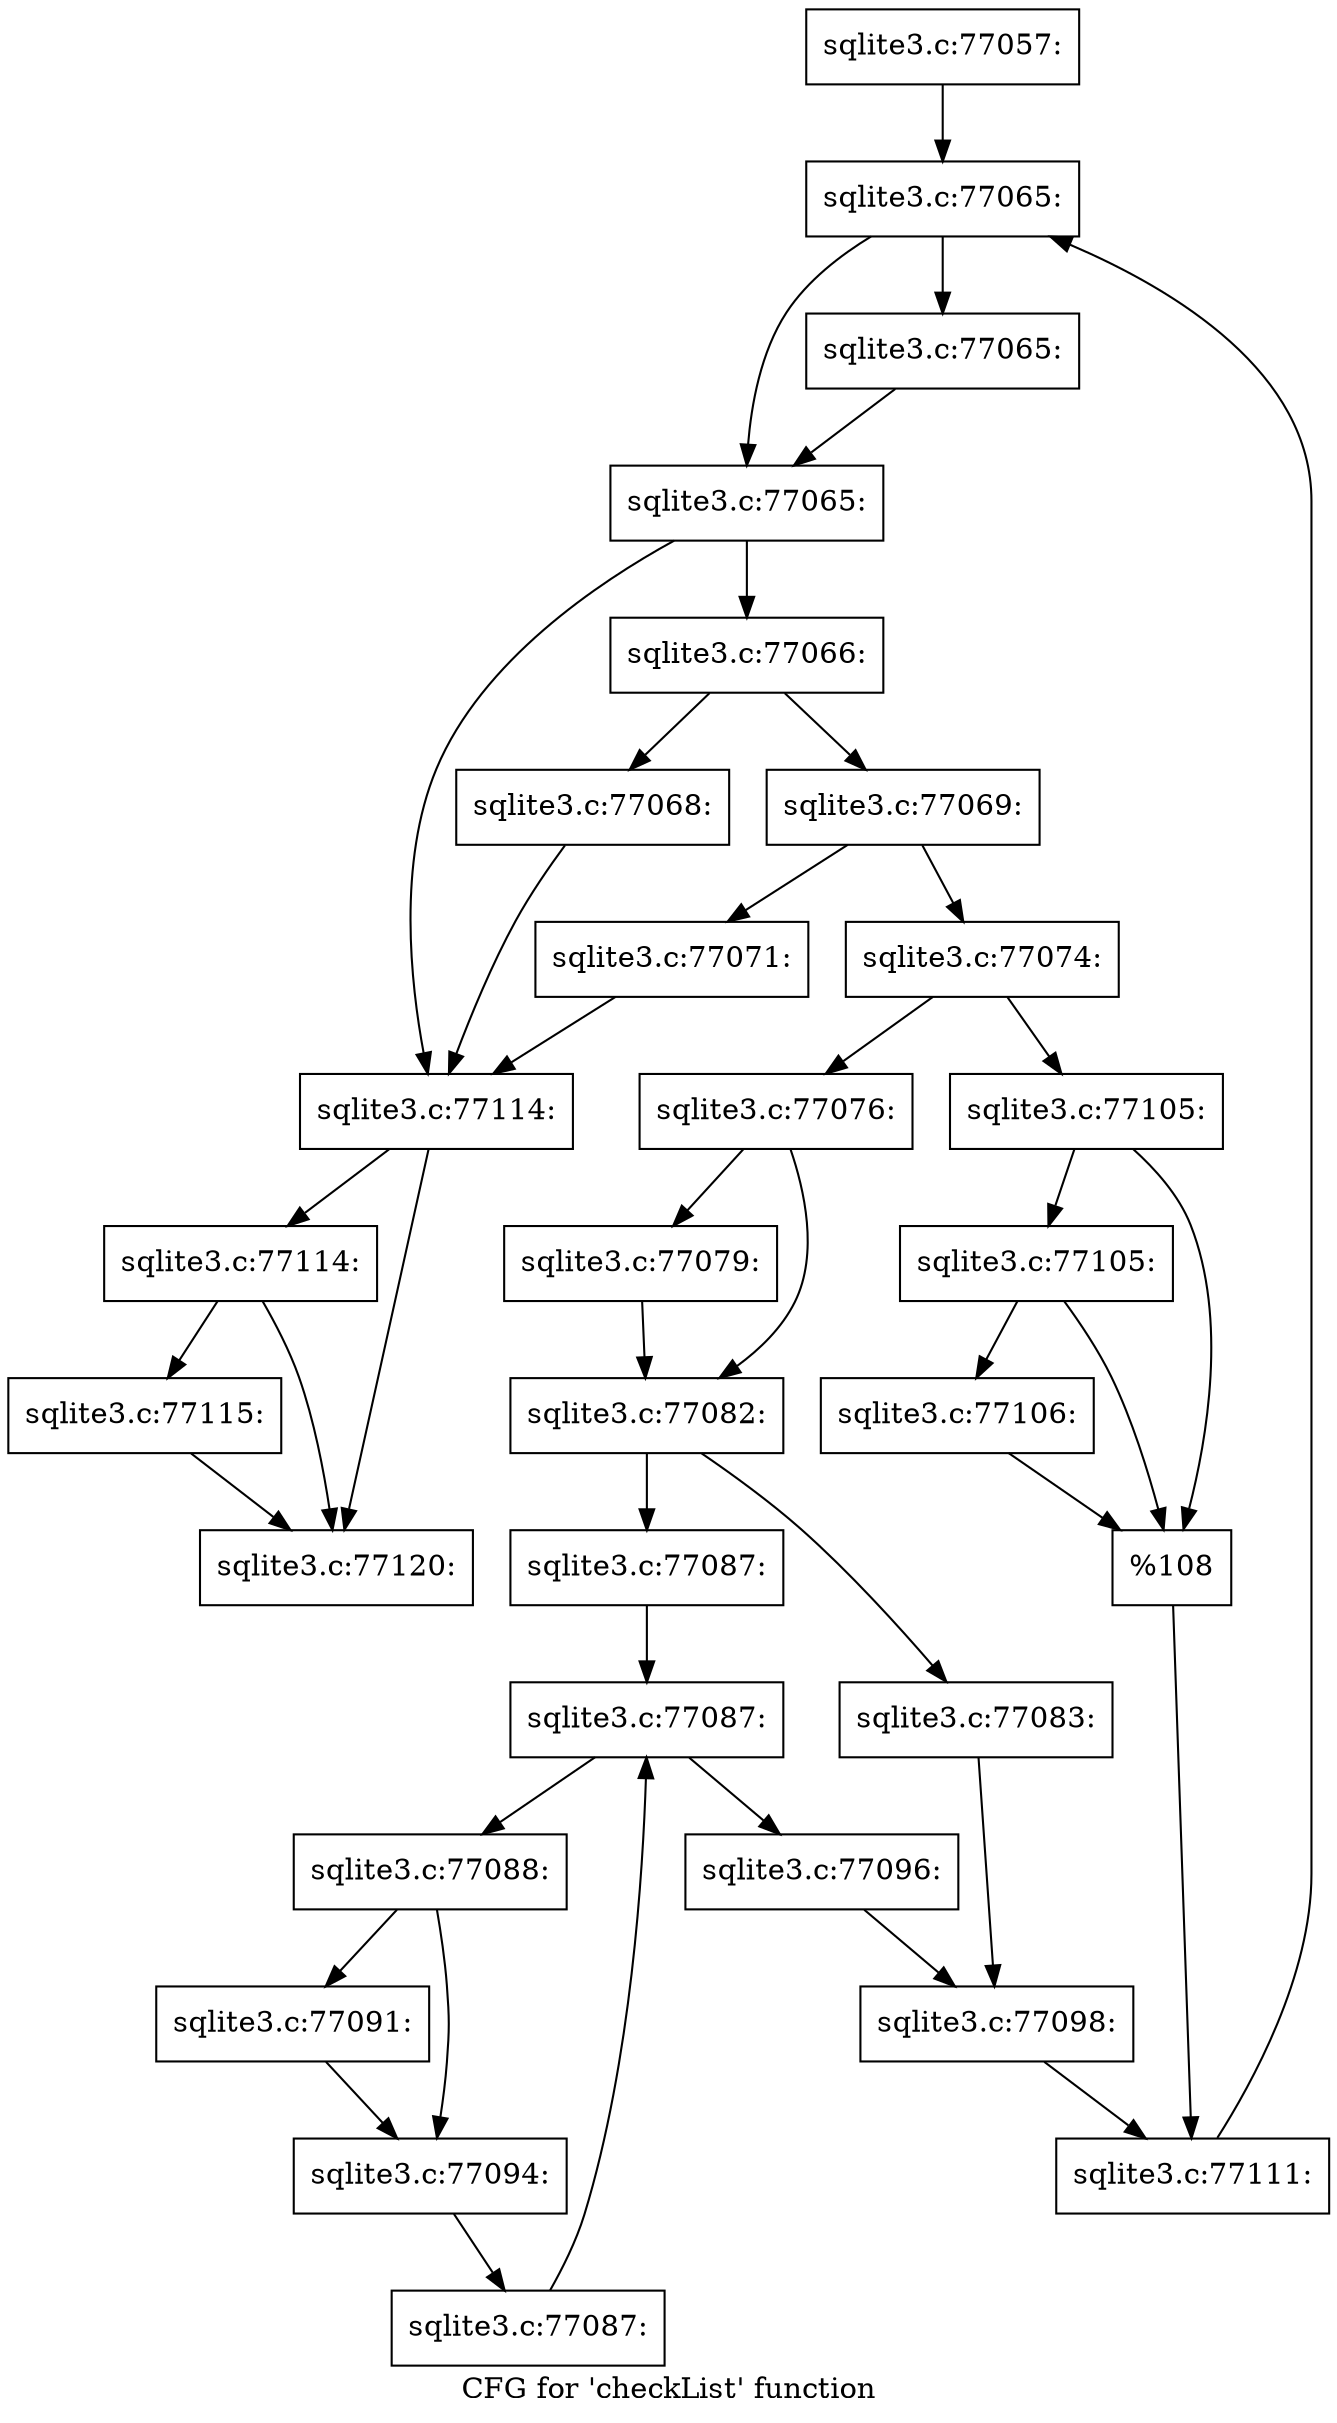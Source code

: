 digraph "CFG for 'checkList' function" {
	label="CFG for 'checkList' function";

	Node0x55c0f8405c80 [shape=record,label="{sqlite3.c:77057:}"];
	Node0x55c0f8405c80 -> Node0x55c0f841ce30;
	Node0x55c0f841ce30 [shape=record,label="{sqlite3.c:77065:}"];
	Node0x55c0f841ce30 -> Node0x55c0f841d060;
	Node0x55c0f841ce30 -> Node0x55c0f841d010;
	Node0x55c0f841d060 [shape=record,label="{sqlite3.c:77065:}"];
	Node0x55c0f841d060 -> Node0x55c0f841d010;
	Node0x55c0f841d010 [shape=record,label="{sqlite3.c:77065:}"];
	Node0x55c0f841d010 -> Node0x55c0f841d740;
	Node0x55c0f841d010 -> Node0x55c0f841cf90;
	Node0x55c0f841d740 [shape=record,label="{sqlite3.c:77066:}"];
	Node0x55c0f841d740 -> Node0x55c0f841dec0;
	Node0x55c0f841d740 -> Node0x55c0f841df10;
	Node0x55c0f841dec0 [shape=record,label="{sqlite3.c:77068:}"];
	Node0x55c0f841dec0 -> Node0x55c0f841cf90;
	Node0x55c0f841df10 [shape=record,label="{sqlite3.c:77069:}"];
	Node0x55c0f841df10 -> Node0x55c0f5a9dc60;
	Node0x55c0f841df10 -> Node0x55c0f841e620;
	Node0x55c0f5a9dc60 [shape=record,label="{sqlite3.c:77071:}"];
	Node0x55c0f5a9dc60 -> Node0x55c0f841cf90;
	Node0x55c0f841e620 [shape=record,label="{sqlite3.c:77074:}"];
	Node0x55c0f841e620 -> Node0x55c0f841f740;
	Node0x55c0f841e620 -> Node0x55c0f841f7e0;
	Node0x55c0f841f740 [shape=record,label="{sqlite3.c:77076:}"];
	Node0x55c0f841f740 -> Node0x55c0f8420060;
	Node0x55c0f841f740 -> Node0x55c0f84200b0;
	Node0x55c0f8420060 [shape=record,label="{sqlite3.c:77079:}"];
	Node0x55c0f8420060 -> Node0x55c0f84200b0;
	Node0x55c0f84200b0 [shape=record,label="{sqlite3.c:77082:}"];
	Node0x55c0f84200b0 -> Node0x55c0f8420a80;
	Node0x55c0f84200b0 -> Node0x55c0f8420b20;
	Node0x55c0f8420a80 [shape=record,label="{sqlite3.c:77083:}"];
	Node0x55c0f8420a80 -> Node0x55c0f8420ad0;
	Node0x55c0f8420b20 [shape=record,label="{sqlite3.c:77087:}"];
	Node0x55c0f8420b20 -> Node0x55c0f8421c70;
	Node0x55c0f8421c70 [shape=record,label="{sqlite3.c:77087:}"];
	Node0x55c0f8421c70 -> Node0x55c0f8421e90;
	Node0x55c0f8421c70 -> Node0x55c0f8421ac0;
	Node0x55c0f8421e90 [shape=record,label="{sqlite3.c:77088:}"];
	Node0x55c0f8421e90 -> Node0x55c0f8422b80;
	Node0x55c0f8421e90 -> Node0x55c0f8422bd0;
	Node0x55c0f8422b80 [shape=record,label="{sqlite3.c:77091:}"];
	Node0x55c0f8422b80 -> Node0x55c0f8422bd0;
	Node0x55c0f8422bd0 [shape=record,label="{sqlite3.c:77094:}"];
	Node0x55c0f8422bd0 -> Node0x55c0f8421e00;
	Node0x55c0f8421e00 [shape=record,label="{sqlite3.c:77087:}"];
	Node0x55c0f8421e00 -> Node0x55c0f8421c70;
	Node0x55c0f8421ac0 [shape=record,label="{sqlite3.c:77096:}"];
	Node0x55c0f8421ac0 -> Node0x55c0f8420ad0;
	Node0x55c0f8420ad0 [shape=record,label="{sqlite3.c:77098:}"];
	Node0x55c0f8420ad0 -> Node0x55c0f841f790;
	Node0x55c0f841f7e0 [shape=record,label="{sqlite3.c:77105:}"];
	Node0x55c0f841f7e0 -> Node0x55c0f8424170;
	Node0x55c0f841f7e0 -> Node0x55c0f8424120;
	Node0x55c0f8424170 [shape=record,label="{sqlite3.c:77105:}"];
	Node0x55c0f8424170 -> Node0x55c0f84240d0;
	Node0x55c0f8424170 -> Node0x55c0f8424120;
	Node0x55c0f84240d0 [shape=record,label="{sqlite3.c:77106:}"];
	Node0x55c0f84240d0 -> Node0x55c0f8424120;
	Node0x55c0f8424120 [shape=record,label="{%108}"];
	Node0x55c0f8424120 -> Node0x55c0f841f790;
	Node0x55c0f841f790 [shape=record,label="{sqlite3.c:77111:}"];
	Node0x55c0f841f790 -> Node0x55c0f841ce30;
	Node0x55c0f841cf90 [shape=record,label="{sqlite3.c:77114:}"];
	Node0x55c0f841cf90 -> Node0x55c0f8425710;
	Node0x55c0f841cf90 -> Node0x55c0f84256c0;
	Node0x55c0f8425710 [shape=record,label="{sqlite3.c:77114:}"];
	Node0x55c0f8425710 -> Node0x55c0f8425670;
	Node0x55c0f8425710 -> Node0x55c0f84256c0;
	Node0x55c0f8425670 [shape=record,label="{sqlite3.c:77115:}"];
	Node0x55c0f8425670 -> Node0x55c0f84256c0;
	Node0x55c0f84256c0 [shape=record,label="{sqlite3.c:77120:}"];
}
